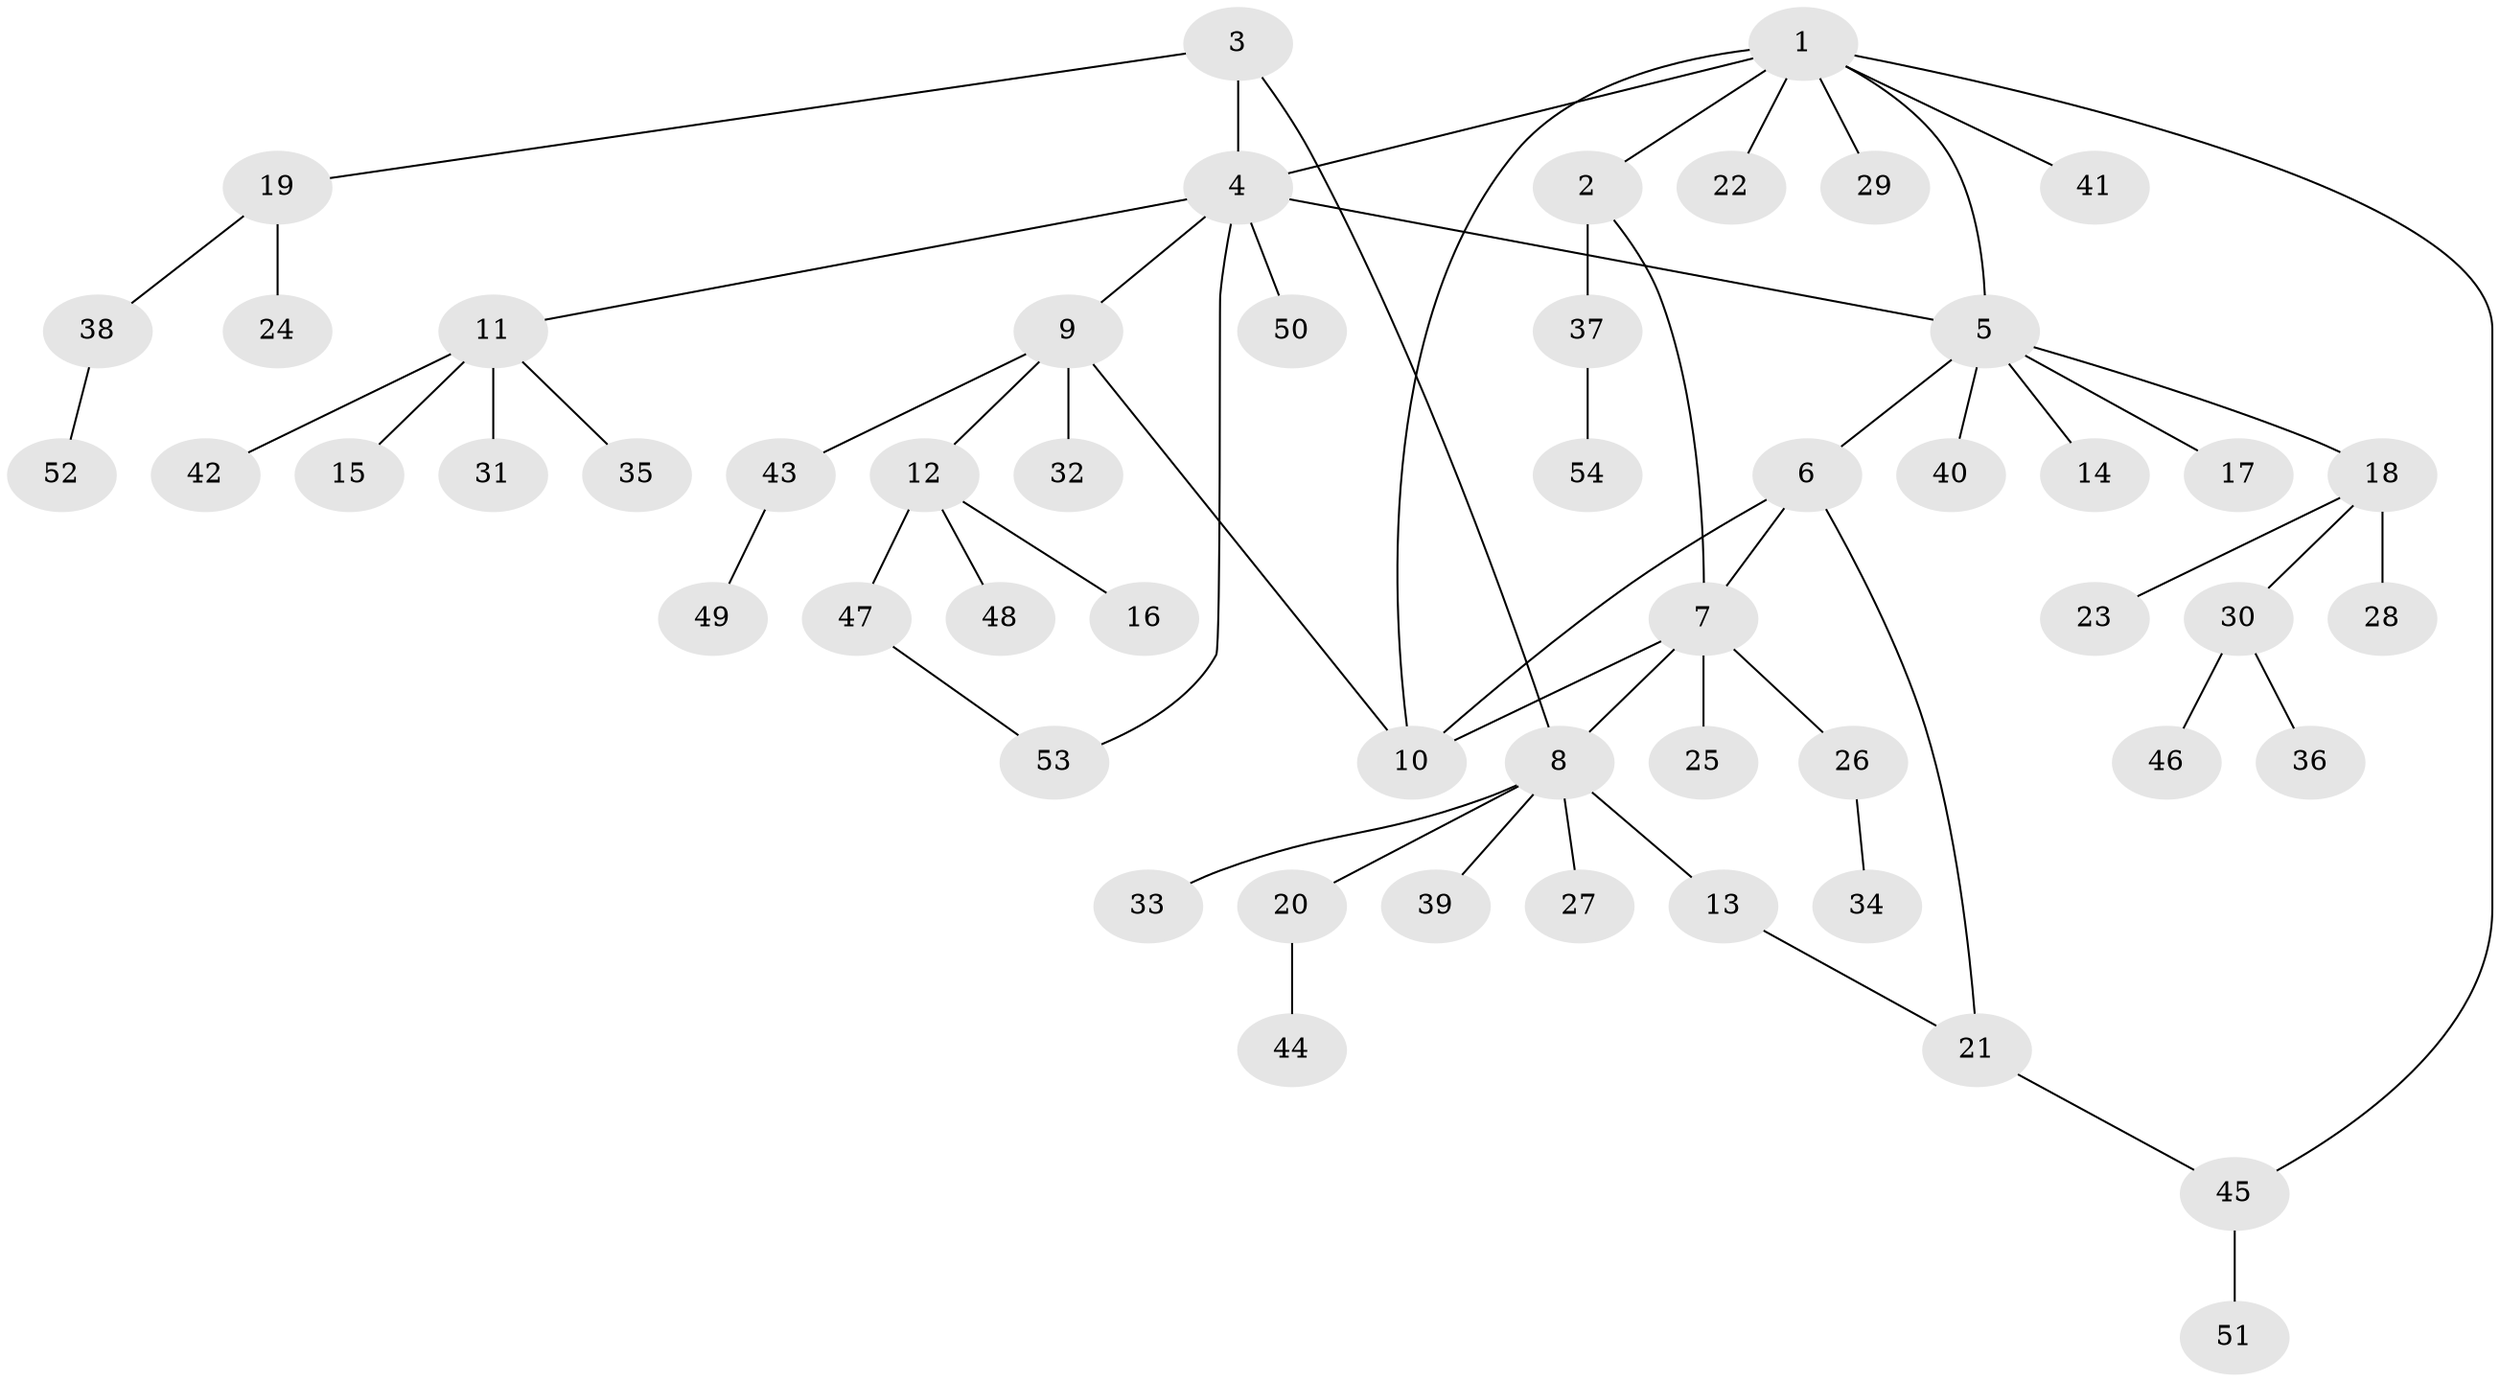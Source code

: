 // coarse degree distribution, {8: 0.03125, 3: 0.09375, 10: 0.03125, 5: 0.0625, 4: 0.09375, 6: 0.03125, 1: 0.59375, 2: 0.0625}
// Generated by graph-tools (version 1.1) at 2025/19/03/04/25 18:19:44]
// undirected, 54 vertices, 62 edges
graph export_dot {
graph [start="1"]
  node [color=gray90,style=filled];
  1;
  2;
  3;
  4;
  5;
  6;
  7;
  8;
  9;
  10;
  11;
  12;
  13;
  14;
  15;
  16;
  17;
  18;
  19;
  20;
  21;
  22;
  23;
  24;
  25;
  26;
  27;
  28;
  29;
  30;
  31;
  32;
  33;
  34;
  35;
  36;
  37;
  38;
  39;
  40;
  41;
  42;
  43;
  44;
  45;
  46;
  47;
  48;
  49;
  50;
  51;
  52;
  53;
  54;
  1 -- 2;
  1 -- 4;
  1 -- 5;
  1 -- 10;
  1 -- 22;
  1 -- 29;
  1 -- 41;
  1 -- 45;
  2 -- 7;
  2 -- 37;
  3 -- 4;
  3 -- 8;
  3 -- 19;
  4 -- 5;
  4 -- 9;
  4 -- 11;
  4 -- 50;
  4 -- 53;
  5 -- 6;
  5 -- 14;
  5 -- 17;
  5 -- 18;
  5 -- 40;
  6 -- 7;
  6 -- 10;
  6 -- 21;
  7 -- 8;
  7 -- 10;
  7 -- 25;
  7 -- 26;
  8 -- 13;
  8 -- 20;
  8 -- 27;
  8 -- 33;
  8 -- 39;
  9 -- 10;
  9 -- 12;
  9 -- 32;
  9 -- 43;
  11 -- 15;
  11 -- 31;
  11 -- 35;
  11 -- 42;
  12 -- 16;
  12 -- 47;
  12 -- 48;
  13 -- 21;
  18 -- 23;
  18 -- 28;
  18 -- 30;
  19 -- 24;
  19 -- 38;
  20 -- 44;
  21 -- 45;
  26 -- 34;
  30 -- 36;
  30 -- 46;
  37 -- 54;
  38 -- 52;
  43 -- 49;
  45 -- 51;
  47 -- 53;
}
